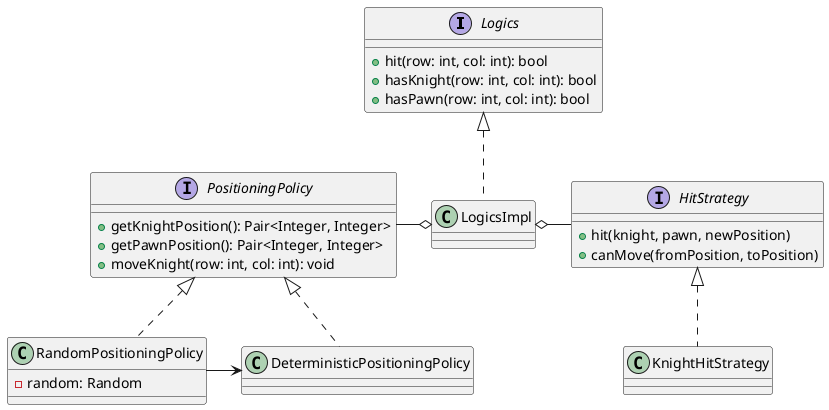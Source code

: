 @startuml e1
' skinparam groupInheritance 2

interface Logics {
  + hit(row: int, col: int): bool
  + hasKnight(row: int, col: int): bool
  + hasPawn(row: int, col: int): bool
}

class LogicsImpl implements Logics {

}

interface PositioningPolicy {
  + getKnightPosition(): Pair<Integer, Integer>
  + getPawnPosition(): Pair<Integer, Integer>
  + moveKnight(row: int, col: int): void
}

class DeterministicPositioningPolicy implements PositioningPolicy {

}

class RandomPositioningPolicy implements PositioningPolicy {
 - random: Random
}

interface HitStrategy {
  + hit(knight, pawn, newPosition)
  + canMove(fromPosition, toPosition)
}

class KnightHitStrategy implements HitStrategy {}

LogicsImpl o-left- PositioningPolicy
LogicsImpl o-right- HitStrategy
RandomPositioningPolicy -right-> DeterministicPositioningPolicy

@enduml